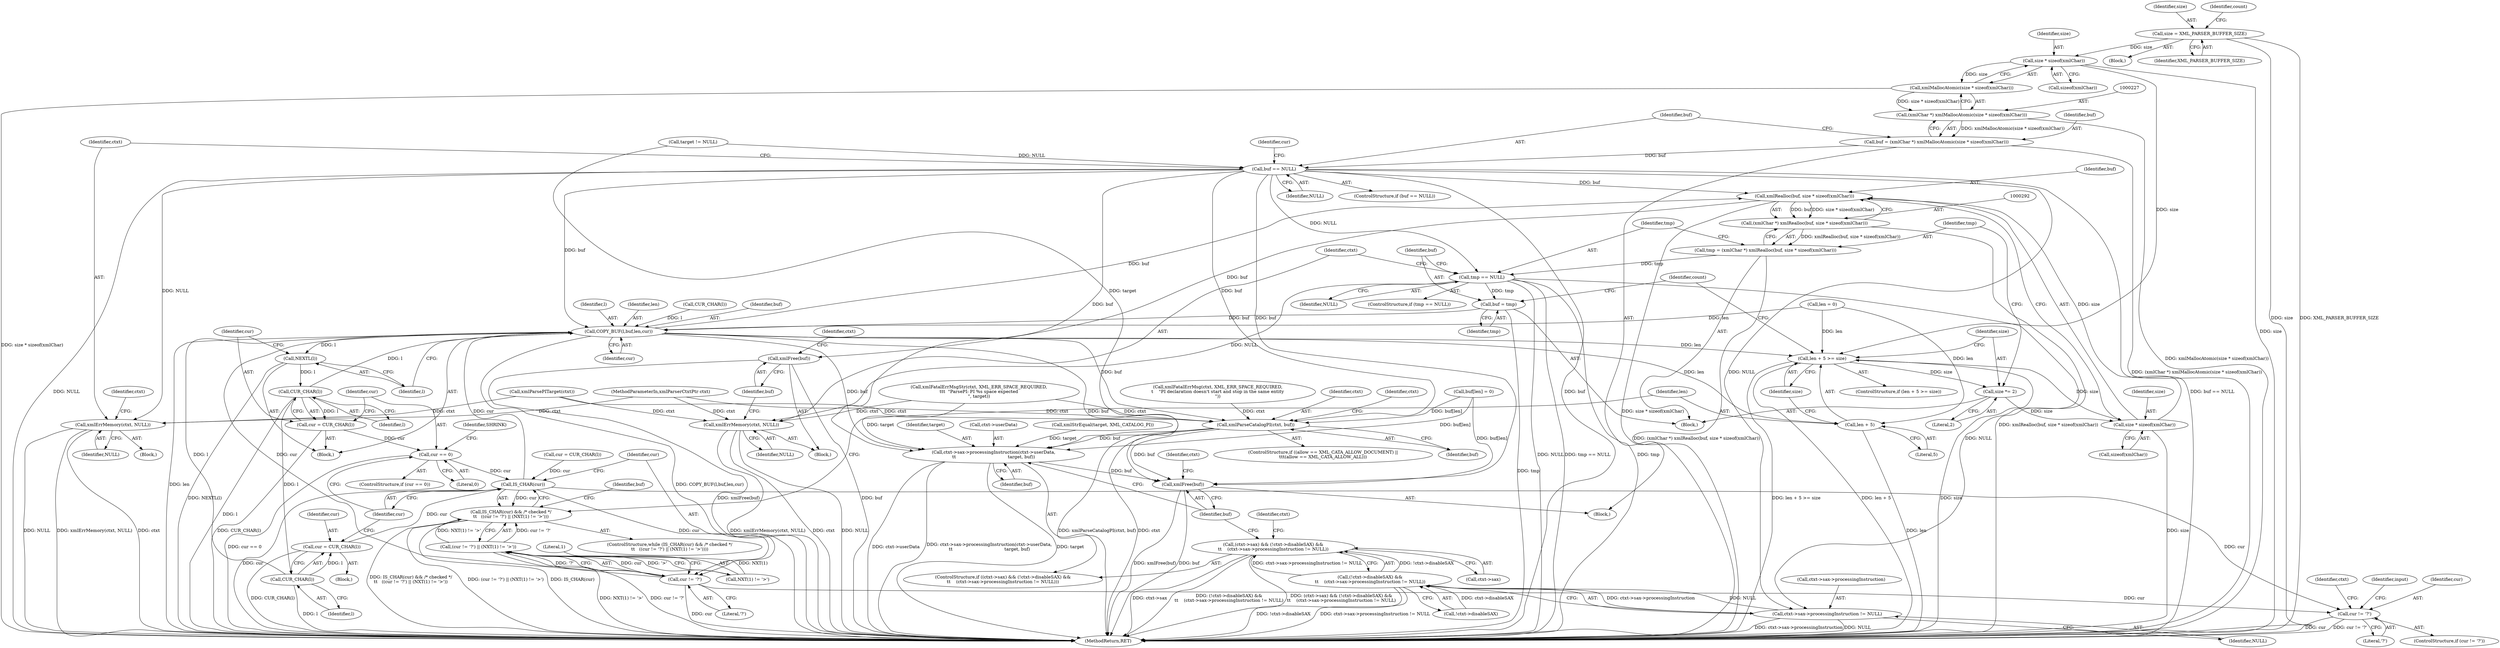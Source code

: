 digraph "0_Chrome_44a637b47793512bfb1d2589d43b8dc492a97629_0@API" {
"1000229" [label="(Call,size * sizeof(xmlChar))"];
"1000117" [label="(Call,size = XML_PARSER_BUFFER_SIZE)"];
"1000228" [label="(Call,xmlMallocAtomic(size * sizeof(xmlChar)))"];
"1000226" [label="(Call,(xmlChar *) xmlMallocAtomic(size * sizeof(xmlChar)))"];
"1000224" [label="(Call,buf = (xmlChar *) xmlMallocAtomic(size * sizeof(xmlChar)))"];
"1000234" [label="(Call,buf == NULL)"];
"1000238" [label="(Call,xmlErrMemory(ctxt, NULL))"];
"1000293" [label="(Call,xmlRealloc(buf, size * sizeof(xmlChar)))"];
"1000291" [label="(Call,(xmlChar *) xmlRealloc(buf, size * sizeof(xmlChar)))"];
"1000289" [label="(Call,tmp = (xmlChar *) xmlRealloc(buf, size * sizeof(xmlChar)))"];
"1000300" [label="(Call,tmp == NULL)"];
"1000304" [label="(Call,xmlErrMemory(ctxt, NULL))"];
"1000315" [label="(Call,buf = tmp)"];
"1000329" [label="(Call,COPY_BUF(l,buf,len,cur))"];
"1000279" [label="(Call,len + 5 >= size)"];
"1000286" [label="(Call,size *= 2)"];
"1000295" [label="(Call,size * sizeof(xmlChar))"];
"1000280" [label="(Call,len + 5)"];
"1000334" [label="(Call,NEXTL(l))"];
"1000338" [label="(Call,CUR_CHAR(l))"];
"1000336" [label="(Call,cur = CUR_CHAR(l))"];
"1000341" [label="(Call,cur == 0)"];
"1000267" [label="(Call,IS_CHAR(cur))"];
"1000266" [label="(Call,IS_CHAR(cur) && /* checked */\n\t\t   ((cur != '?') || (NXT(1) != '>')))"];
"1000270" [label="(Call,cur != '?')"];
"1000269" [label="(Call,(cur != '?') || (NXT(1) != '>'))"];
"1000357" [label="(Call,cur != '?')"];
"1000349" [label="(Call,CUR_CHAR(l))"];
"1000347" [label="(Call,cur = CUR_CHAR(l))"];
"1000406" [label="(Call,xmlParseCatalogPI(ctxt, buf))"];
"1000426" [label="(Call,ctxt->sax->processingInstruction(ctxt->userData,\n\t\t                                     target, buf))"];
"1000432" [label="(Call,xmlFree(buf))"];
"1000419" [label="(Call,ctxt->sax->processingInstruction != NULL)"];
"1000414" [label="(Call,(!ctxt->disableSAX) &&\n\t\t    (ctxt->sax->processingInstruction != NULL))"];
"1000410" [label="(Call,(ctxt->sax) && (!ctxt->disableSAX) &&\n\t\t    (ctxt->sax->processingInstruction != NULL))"];
"1000307" [label="(Call,xmlFree(buf))"];
"1000265" [label="(ControlStructure,while (IS_CHAR(cur) && /* checked */\n\t\t   ((cur != '?') || (NXT(1) != '>'))))"];
"1000117" [label="(Call,size = XML_PARSER_BUFFER_SIZE)"];
"1000308" [label="(Identifier,buf)"];
"1000235" [label="(Identifier,buf)"];
"1000243" [label="(Identifier,ctxt)"];
"1000340" [label="(ControlStructure,if (cur == 0))"];
"1000288" [label="(Literal,2)"];
"1000375" [label="(Call,xmlFatalErrMsg(ctxt, XML_ERR_SPACE_REQUIRED,\n\t    \"PI declaration doesn't start and stop in the same entity\n\"))"];
"1000295" [label="(Call,size * sizeof(xmlChar))"];
"1000286" [label="(Call,size *= 2)"];
"1000451" [label="(MethodReturn,RET)"];
"1000293" [label="(Call,xmlRealloc(buf, size * sizeof(xmlChar)))"];
"1000362" [label="(Identifier,ctxt)"];
"1000230" [label="(Identifier,size)"];
"1000304" [label="(Call,xmlErrMemory(ctxt, NULL))"];
"1000345" [label="(Identifier,SHRINK)"];
"1000336" [label="(Call,cur = CUR_CHAR(l))"];
"1000415" [label="(Call,!ctxt->disableSAX)"];
"1000271" [label="(Identifier,cur)"];
"1000330" [label="(Identifier,l)"];
"1000162" [label="(Call,target != NULL)"];
"1000290" [label="(Identifier,tmp)"];
"1000433" [label="(Identifier,buf)"];
"1000226" [label="(Call,(xmlChar *) xmlMallocAtomic(size * sizeof(xmlChar)))"];
"1000307" [label="(Call,xmlFree(buf))"];
"1000277" [label="(Block,)"];
"1000302" [label="(Identifier,NULL)"];
"1000359" [label="(Literal,'?')"];
"1000297" [label="(Call,sizeof(xmlChar))"];
"1000356" [label="(ControlStructure,if (cur != '?'))"];
"1000266" [label="(Call,IS_CHAR(cur) && /* checked */\n\t\t   ((cur != '?') || (NXT(1) != '>')))"];
"1000275" [label="(Literal,1)"];
"1000236" [label="(Identifier,NULL)"];
"1000311" [label="(Identifier,ctxt)"];
"1000118" [label="(Identifier,size)"];
"1000319" [label="(Identifier,count)"];
"1000255" [label="(Call,xmlFatalErrMsgStr(ctxt, XML_ERR_SPACE_REQUIRED,\n\t\t\t  \"ParsePI: PI %s space expected\n\", target))"];
"1000432" [label="(Call,xmlFree(buf))"];
"1000428" [label="(Identifier,ctxt)"];
"1000370" [label="(Identifier,input)"];
"1000159" [label="(Call,xmlParsePITarget(ctxt))"];
"1000349" [label="(Call,CUR_CHAR(l))"];
"1000165" [label="(Block,)"];
"1000238" [label="(Call,xmlErrMemory(ctxt, NULL))"];
"1000224" [label="(Call,buf = (xmlChar *) xmlMallocAtomic(size * sizeof(xmlChar)))"];
"1000231" [label="(Call,sizeof(xmlChar))"];
"1000353" [label="(Identifier,buf)"];
"1000344" [label="(Block,)"];
"1000280" [label="(Call,len + 5)"];
"1000234" [label="(Call,buf == NULL)"];
"1000329" [label="(Call,COPY_BUF(l,buf,len,cur))"];
"1000357" [label="(Call,cur != '?')"];
"1000351" [label="(Call,buf[len] = 0)"];
"1000430" [label="(Identifier,target)"];
"1000126" [label="(Identifier,count)"];
"1000268" [label="(Identifier,cur)"];
"1000443" [label="(Identifier,ctxt)"];
"1000279" [label="(Call,len + 5 >= size)"];
"1000106" [label="(MethodParameterIn,xmlParserCtxtPtr ctxt)"];
"1000315" [label="(Call,buf = tmp)"];
"1000299" [label="(ControlStructure,if (tmp == NULL))"];
"1000237" [label="(Block,)"];
"1000332" [label="(Identifier,len)"];
"1000425" [label="(Identifier,NULL)"];
"1000270" [label="(Call,cur != '?')"];
"1000426" [label="(Call,ctxt->sax->processingInstruction(ctxt->userData,\n\t\t                                     target, buf))"];
"1000240" [label="(Identifier,NULL)"];
"1000113" [label="(Call,len = 0)"];
"1000431" [label="(Identifier,buf)"];
"1000300" [label="(Call,tmp == NULL)"];
"1000407" [label="(Identifier,ctxt)"];
"1000411" [label="(Call,ctxt->sax)"];
"1000408" [label="(Identifier,buf)"];
"1000342" [label="(Identifier,cur)"];
"1000419" [label="(Call,ctxt->sax->processingInstruction != NULL)"];
"1000406" [label="(Call,xmlParseCatalogPI(ctxt, buf))"];
"1000263" [label="(Call,CUR_CHAR(l))"];
"1000272" [label="(Literal,'?')"];
"1000294" [label="(Identifier,buf)"];
"1000335" [label="(Identifier,l)"];
"1000239" [label="(Identifier,ctxt)"];
"1000348" [label="(Identifier,cur)"];
"1000334" [label="(Call,NEXTL(l))"];
"1000317" [label="(Identifier,tmp)"];
"1000107" [label="(Block,)"];
"1000233" [label="(ControlStructure,if (buf == NULL))"];
"1000296" [label="(Identifier,size)"];
"1000316" [label="(Identifier,buf)"];
"1000248" [label="(Identifier,cur)"];
"1000338" [label="(Call,CUR_CHAR(l))"];
"1000305" [label="(Identifier,ctxt)"];
"1000420" [label="(Call,ctxt->sax->processingInstruction)"];
"1000343" [label="(Literal,0)"];
"1000283" [label="(Identifier,size)"];
"1000410" [label="(Call,(ctxt->sax) && (!ctxt->disableSAX) &&\n\t\t    (ctxt->sax->processingInstruction != NULL))"];
"1000267" [label="(Call,IS_CHAR(cur))"];
"1000291" [label="(Call,(xmlChar *) xmlRealloc(buf, size * sizeof(xmlChar)))"];
"1000303" [label="(Block,)"];
"1000278" [label="(ControlStructure,if (len + 5 >= size))"];
"1000347" [label="(Call,cur = CUR_CHAR(l))"];
"1000333" [label="(Identifier,cur)"];
"1000225" [label="(Identifier,buf)"];
"1000119" [label="(Identifier,XML_PARSER_BUFFER_SIZE)"];
"1000284" [label="(Block,)"];
"1000427" [label="(Call,ctxt->userData)"];
"1000398" [label="(ControlStructure,if ((allow == XML_CATA_ALLOW_DOCUMENT) ||\n\t\t\t(allow == XML_CATA_ALLOW_ALL)))"];
"1000301" [label="(Identifier,tmp)"];
"1000281" [label="(Identifier,len)"];
"1000390" [label="(Call,xmlStrEqual(target, XML_CATALOG_PI))"];
"1000306" [label="(Identifier,NULL)"];
"1000269" [label="(Call,(cur != '?') || (NXT(1) != '>'))"];
"1000282" [label="(Literal,5)"];
"1000287" [label="(Identifier,size)"];
"1000339" [label="(Identifier,l)"];
"1000350" [label="(Identifier,l)"];
"1000228" [label="(Call,xmlMallocAtomic(size * sizeof(xmlChar)))"];
"1000273" [label="(Call,NXT(1) != '>')"];
"1000289" [label="(Call,tmp = (xmlChar *) xmlRealloc(buf, size * sizeof(xmlChar)))"];
"1000358" [label="(Identifier,cur)"];
"1000337" [label="(Identifier,cur)"];
"1000414" [label="(Call,(!ctxt->disableSAX) &&\n\t\t    (ctxt->sax->processingInstruction != NULL))"];
"1000261" [label="(Call,cur = CUR_CHAR(l))"];
"1000341" [label="(Call,cur == 0)"];
"1000331" [label="(Identifier,buf)"];
"1000412" [label="(Identifier,ctxt)"];
"1000409" [label="(ControlStructure,if ((ctxt->sax) && (!ctxt->disableSAX) &&\n\t\t    (ctxt->sax->processingInstruction != NULL)))"];
"1000229" [label="(Call,size * sizeof(xmlChar))"];
"1000229" -> "1000228"  [label="AST: "];
"1000229" -> "1000231"  [label="CFG: "];
"1000230" -> "1000229"  [label="AST: "];
"1000231" -> "1000229"  [label="AST: "];
"1000228" -> "1000229"  [label="CFG: "];
"1000229" -> "1000451"  [label="DDG: size"];
"1000229" -> "1000228"  [label="DDG: size"];
"1000117" -> "1000229"  [label="DDG: size"];
"1000229" -> "1000279"  [label="DDG: size"];
"1000117" -> "1000107"  [label="AST: "];
"1000117" -> "1000119"  [label="CFG: "];
"1000118" -> "1000117"  [label="AST: "];
"1000119" -> "1000117"  [label="AST: "];
"1000126" -> "1000117"  [label="CFG: "];
"1000117" -> "1000451"  [label="DDG: size"];
"1000117" -> "1000451"  [label="DDG: XML_PARSER_BUFFER_SIZE"];
"1000228" -> "1000226"  [label="AST: "];
"1000226" -> "1000228"  [label="CFG: "];
"1000228" -> "1000451"  [label="DDG: size * sizeof(xmlChar)"];
"1000228" -> "1000226"  [label="DDG: size * sizeof(xmlChar)"];
"1000226" -> "1000224"  [label="AST: "];
"1000227" -> "1000226"  [label="AST: "];
"1000224" -> "1000226"  [label="CFG: "];
"1000226" -> "1000451"  [label="DDG: xmlMallocAtomic(size * sizeof(xmlChar))"];
"1000226" -> "1000224"  [label="DDG: xmlMallocAtomic(size * sizeof(xmlChar))"];
"1000224" -> "1000165"  [label="AST: "];
"1000225" -> "1000224"  [label="AST: "];
"1000235" -> "1000224"  [label="CFG: "];
"1000224" -> "1000451"  [label="DDG: (xmlChar *) xmlMallocAtomic(size * sizeof(xmlChar))"];
"1000224" -> "1000234"  [label="DDG: buf"];
"1000234" -> "1000233"  [label="AST: "];
"1000234" -> "1000236"  [label="CFG: "];
"1000235" -> "1000234"  [label="AST: "];
"1000236" -> "1000234"  [label="AST: "];
"1000239" -> "1000234"  [label="CFG: "];
"1000248" -> "1000234"  [label="CFG: "];
"1000234" -> "1000451"  [label="DDG: NULL"];
"1000234" -> "1000451"  [label="DDG: buf"];
"1000234" -> "1000451"  [label="DDG: buf == NULL"];
"1000162" -> "1000234"  [label="DDG: NULL"];
"1000234" -> "1000238"  [label="DDG: NULL"];
"1000234" -> "1000293"  [label="DDG: buf"];
"1000234" -> "1000300"  [label="DDG: NULL"];
"1000234" -> "1000329"  [label="DDG: buf"];
"1000234" -> "1000406"  [label="DDG: buf"];
"1000234" -> "1000419"  [label="DDG: NULL"];
"1000234" -> "1000426"  [label="DDG: buf"];
"1000234" -> "1000432"  [label="DDG: buf"];
"1000238" -> "1000237"  [label="AST: "];
"1000238" -> "1000240"  [label="CFG: "];
"1000239" -> "1000238"  [label="AST: "];
"1000240" -> "1000238"  [label="AST: "];
"1000243" -> "1000238"  [label="CFG: "];
"1000238" -> "1000451"  [label="DDG: ctxt"];
"1000238" -> "1000451"  [label="DDG: NULL"];
"1000238" -> "1000451"  [label="DDG: xmlErrMemory(ctxt, NULL)"];
"1000159" -> "1000238"  [label="DDG: ctxt"];
"1000106" -> "1000238"  [label="DDG: ctxt"];
"1000293" -> "1000291"  [label="AST: "];
"1000293" -> "1000295"  [label="CFG: "];
"1000294" -> "1000293"  [label="AST: "];
"1000295" -> "1000293"  [label="AST: "];
"1000291" -> "1000293"  [label="CFG: "];
"1000293" -> "1000451"  [label="DDG: size * sizeof(xmlChar)"];
"1000293" -> "1000291"  [label="DDG: buf"];
"1000293" -> "1000291"  [label="DDG: size * sizeof(xmlChar)"];
"1000329" -> "1000293"  [label="DDG: buf"];
"1000295" -> "1000293"  [label="DDG: size"];
"1000293" -> "1000307"  [label="DDG: buf"];
"1000291" -> "1000289"  [label="AST: "];
"1000292" -> "1000291"  [label="AST: "];
"1000289" -> "1000291"  [label="CFG: "];
"1000291" -> "1000451"  [label="DDG: xmlRealloc(buf, size * sizeof(xmlChar))"];
"1000291" -> "1000289"  [label="DDG: xmlRealloc(buf, size * sizeof(xmlChar))"];
"1000289" -> "1000284"  [label="AST: "];
"1000290" -> "1000289"  [label="AST: "];
"1000301" -> "1000289"  [label="CFG: "];
"1000289" -> "1000451"  [label="DDG: (xmlChar *) xmlRealloc(buf, size * sizeof(xmlChar))"];
"1000289" -> "1000300"  [label="DDG: tmp"];
"1000300" -> "1000299"  [label="AST: "];
"1000300" -> "1000302"  [label="CFG: "];
"1000301" -> "1000300"  [label="AST: "];
"1000302" -> "1000300"  [label="AST: "];
"1000305" -> "1000300"  [label="CFG: "];
"1000316" -> "1000300"  [label="CFG: "];
"1000300" -> "1000451"  [label="DDG: tmp"];
"1000300" -> "1000451"  [label="DDG: NULL"];
"1000300" -> "1000451"  [label="DDG: tmp == NULL"];
"1000300" -> "1000304"  [label="DDG: NULL"];
"1000300" -> "1000315"  [label="DDG: tmp"];
"1000300" -> "1000419"  [label="DDG: NULL"];
"1000304" -> "1000303"  [label="AST: "];
"1000304" -> "1000306"  [label="CFG: "];
"1000305" -> "1000304"  [label="AST: "];
"1000306" -> "1000304"  [label="AST: "];
"1000308" -> "1000304"  [label="CFG: "];
"1000304" -> "1000451"  [label="DDG: xmlErrMemory(ctxt, NULL)"];
"1000304" -> "1000451"  [label="DDG: ctxt"];
"1000304" -> "1000451"  [label="DDG: NULL"];
"1000159" -> "1000304"  [label="DDG: ctxt"];
"1000255" -> "1000304"  [label="DDG: ctxt"];
"1000106" -> "1000304"  [label="DDG: ctxt"];
"1000315" -> "1000284"  [label="AST: "];
"1000315" -> "1000317"  [label="CFG: "];
"1000316" -> "1000315"  [label="AST: "];
"1000317" -> "1000315"  [label="AST: "];
"1000319" -> "1000315"  [label="CFG: "];
"1000315" -> "1000451"  [label="DDG: tmp"];
"1000315" -> "1000329"  [label="DDG: buf"];
"1000329" -> "1000277"  [label="AST: "];
"1000329" -> "1000333"  [label="CFG: "];
"1000330" -> "1000329"  [label="AST: "];
"1000331" -> "1000329"  [label="AST: "];
"1000332" -> "1000329"  [label="AST: "];
"1000333" -> "1000329"  [label="AST: "];
"1000335" -> "1000329"  [label="CFG: "];
"1000329" -> "1000451"  [label="DDG: len"];
"1000329" -> "1000451"  [label="DDG: COPY_BUF(l,buf,len,cur)"];
"1000329" -> "1000279"  [label="DDG: len"];
"1000329" -> "1000280"  [label="DDG: len"];
"1000338" -> "1000329"  [label="DDG: l"];
"1000263" -> "1000329"  [label="DDG: l"];
"1000349" -> "1000329"  [label="DDG: l"];
"1000113" -> "1000329"  [label="DDG: len"];
"1000267" -> "1000329"  [label="DDG: cur"];
"1000270" -> "1000329"  [label="DDG: cur"];
"1000329" -> "1000334"  [label="DDG: l"];
"1000329" -> "1000406"  [label="DDG: buf"];
"1000329" -> "1000426"  [label="DDG: buf"];
"1000329" -> "1000432"  [label="DDG: buf"];
"1000279" -> "1000278"  [label="AST: "];
"1000279" -> "1000283"  [label="CFG: "];
"1000280" -> "1000279"  [label="AST: "];
"1000283" -> "1000279"  [label="AST: "];
"1000287" -> "1000279"  [label="CFG: "];
"1000319" -> "1000279"  [label="CFG: "];
"1000279" -> "1000451"  [label="DDG: len + 5"];
"1000279" -> "1000451"  [label="DDG: size"];
"1000279" -> "1000451"  [label="DDG: len + 5 >= size"];
"1000113" -> "1000279"  [label="DDG: len"];
"1000295" -> "1000279"  [label="DDG: size"];
"1000279" -> "1000286"  [label="DDG: size"];
"1000286" -> "1000284"  [label="AST: "];
"1000286" -> "1000288"  [label="CFG: "];
"1000287" -> "1000286"  [label="AST: "];
"1000288" -> "1000286"  [label="AST: "];
"1000290" -> "1000286"  [label="CFG: "];
"1000286" -> "1000295"  [label="DDG: size"];
"1000295" -> "1000297"  [label="CFG: "];
"1000296" -> "1000295"  [label="AST: "];
"1000297" -> "1000295"  [label="AST: "];
"1000295" -> "1000451"  [label="DDG: size"];
"1000280" -> "1000282"  [label="CFG: "];
"1000281" -> "1000280"  [label="AST: "];
"1000282" -> "1000280"  [label="AST: "];
"1000283" -> "1000280"  [label="CFG: "];
"1000280" -> "1000451"  [label="DDG: len"];
"1000113" -> "1000280"  [label="DDG: len"];
"1000334" -> "1000277"  [label="AST: "];
"1000334" -> "1000335"  [label="CFG: "];
"1000335" -> "1000334"  [label="AST: "];
"1000337" -> "1000334"  [label="CFG: "];
"1000334" -> "1000451"  [label="DDG: NEXTL(l)"];
"1000334" -> "1000338"  [label="DDG: l"];
"1000338" -> "1000336"  [label="AST: "];
"1000338" -> "1000339"  [label="CFG: "];
"1000339" -> "1000338"  [label="AST: "];
"1000336" -> "1000338"  [label="CFG: "];
"1000338" -> "1000451"  [label="DDG: l"];
"1000338" -> "1000336"  [label="DDG: l"];
"1000338" -> "1000349"  [label="DDG: l"];
"1000336" -> "1000277"  [label="AST: "];
"1000337" -> "1000336"  [label="AST: "];
"1000342" -> "1000336"  [label="CFG: "];
"1000336" -> "1000451"  [label="DDG: CUR_CHAR(l)"];
"1000336" -> "1000341"  [label="DDG: cur"];
"1000341" -> "1000340"  [label="AST: "];
"1000341" -> "1000343"  [label="CFG: "];
"1000342" -> "1000341"  [label="AST: "];
"1000343" -> "1000341"  [label="AST: "];
"1000268" -> "1000341"  [label="CFG: "];
"1000345" -> "1000341"  [label="CFG: "];
"1000341" -> "1000451"  [label="DDG: cur == 0"];
"1000341" -> "1000267"  [label="DDG: cur"];
"1000267" -> "1000266"  [label="AST: "];
"1000267" -> "1000268"  [label="CFG: "];
"1000268" -> "1000267"  [label="AST: "];
"1000271" -> "1000267"  [label="CFG: "];
"1000266" -> "1000267"  [label="CFG: "];
"1000267" -> "1000451"  [label="DDG: cur"];
"1000267" -> "1000266"  [label="DDG: cur"];
"1000347" -> "1000267"  [label="DDG: cur"];
"1000261" -> "1000267"  [label="DDG: cur"];
"1000267" -> "1000270"  [label="DDG: cur"];
"1000267" -> "1000357"  [label="DDG: cur"];
"1000266" -> "1000265"  [label="AST: "];
"1000266" -> "1000269"  [label="CFG: "];
"1000269" -> "1000266"  [label="AST: "];
"1000281" -> "1000266"  [label="CFG: "];
"1000353" -> "1000266"  [label="CFG: "];
"1000266" -> "1000451"  [label="DDG: (cur != '?') || (NXT(1) != '>')"];
"1000266" -> "1000451"  [label="DDG: IS_CHAR(cur)"];
"1000266" -> "1000451"  [label="DDG: IS_CHAR(cur) && /* checked */\n\t\t   ((cur != '?') || (NXT(1) != '>'))"];
"1000269" -> "1000266"  [label="DDG: cur != '?'"];
"1000269" -> "1000266"  [label="DDG: NXT(1) != '>'"];
"1000270" -> "1000269"  [label="AST: "];
"1000270" -> "1000272"  [label="CFG: "];
"1000271" -> "1000270"  [label="AST: "];
"1000272" -> "1000270"  [label="AST: "];
"1000275" -> "1000270"  [label="CFG: "];
"1000269" -> "1000270"  [label="CFG: "];
"1000270" -> "1000451"  [label="DDG: cur"];
"1000270" -> "1000269"  [label="DDG: cur"];
"1000270" -> "1000269"  [label="DDG: '?'"];
"1000270" -> "1000357"  [label="DDG: cur"];
"1000269" -> "1000273"  [label="CFG: "];
"1000273" -> "1000269"  [label="AST: "];
"1000269" -> "1000451"  [label="DDG: NXT(1) != '>'"];
"1000269" -> "1000451"  [label="DDG: cur != '?'"];
"1000273" -> "1000269"  [label="DDG: NXT(1)"];
"1000273" -> "1000269"  [label="DDG: '>'"];
"1000357" -> "1000356"  [label="AST: "];
"1000357" -> "1000359"  [label="CFG: "];
"1000358" -> "1000357"  [label="AST: "];
"1000359" -> "1000357"  [label="AST: "];
"1000362" -> "1000357"  [label="CFG: "];
"1000370" -> "1000357"  [label="CFG: "];
"1000357" -> "1000451"  [label="DDG: cur != '?'"];
"1000357" -> "1000451"  [label="DDG: cur"];
"1000349" -> "1000347"  [label="AST: "];
"1000349" -> "1000350"  [label="CFG: "];
"1000350" -> "1000349"  [label="AST: "];
"1000347" -> "1000349"  [label="CFG: "];
"1000349" -> "1000451"  [label="DDG: l"];
"1000349" -> "1000347"  [label="DDG: l"];
"1000347" -> "1000344"  [label="AST: "];
"1000348" -> "1000347"  [label="AST: "];
"1000268" -> "1000347"  [label="CFG: "];
"1000347" -> "1000451"  [label="DDG: CUR_CHAR(l)"];
"1000406" -> "1000398"  [label="AST: "];
"1000406" -> "1000408"  [label="CFG: "];
"1000407" -> "1000406"  [label="AST: "];
"1000408" -> "1000406"  [label="AST: "];
"1000412" -> "1000406"  [label="CFG: "];
"1000406" -> "1000451"  [label="DDG: ctxt"];
"1000406" -> "1000451"  [label="DDG: xmlParseCatalogPI(ctxt, buf)"];
"1000375" -> "1000406"  [label="DDG: ctxt"];
"1000159" -> "1000406"  [label="DDG: ctxt"];
"1000255" -> "1000406"  [label="DDG: ctxt"];
"1000106" -> "1000406"  [label="DDG: ctxt"];
"1000351" -> "1000406"  [label="DDG: buf[len]"];
"1000406" -> "1000426"  [label="DDG: buf"];
"1000406" -> "1000432"  [label="DDG: buf"];
"1000426" -> "1000409"  [label="AST: "];
"1000426" -> "1000431"  [label="CFG: "];
"1000427" -> "1000426"  [label="AST: "];
"1000430" -> "1000426"  [label="AST: "];
"1000431" -> "1000426"  [label="AST: "];
"1000433" -> "1000426"  [label="CFG: "];
"1000426" -> "1000451"  [label="DDG: ctxt->userData"];
"1000426" -> "1000451"  [label="DDG: ctxt->sax->processingInstruction(ctxt->userData,\n\t\t                                     target, buf)"];
"1000426" -> "1000451"  [label="DDG: target"];
"1000255" -> "1000426"  [label="DDG: target"];
"1000390" -> "1000426"  [label="DDG: target"];
"1000162" -> "1000426"  [label="DDG: target"];
"1000351" -> "1000426"  [label="DDG: buf[len]"];
"1000426" -> "1000432"  [label="DDG: buf"];
"1000432" -> "1000165"  [label="AST: "];
"1000432" -> "1000433"  [label="CFG: "];
"1000433" -> "1000432"  [label="AST: "];
"1000443" -> "1000432"  [label="CFG: "];
"1000432" -> "1000451"  [label="DDG: xmlFree(buf)"];
"1000432" -> "1000451"  [label="DDG: buf"];
"1000351" -> "1000432"  [label="DDG: buf[len]"];
"1000419" -> "1000414"  [label="AST: "];
"1000419" -> "1000425"  [label="CFG: "];
"1000420" -> "1000419"  [label="AST: "];
"1000425" -> "1000419"  [label="AST: "];
"1000414" -> "1000419"  [label="CFG: "];
"1000419" -> "1000451"  [label="DDG: ctxt->sax->processingInstruction"];
"1000419" -> "1000451"  [label="DDG: NULL"];
"1000419" -> "1000414"  [label="DDG: ctxt->sax->processingInstruction"];
"1000419" -> "1000414"  [label="DDG: NULL"];
"1000414" -> "1000410"  [label="AST: "];
"1000414" -> "1000415"  [label="CFG: "];
"1000415" -> "1000414"  [label="AST: "];
"1000410" -> "1000414"  [label="CFG: "];
"1000414" -> "1000451"  [label="DDG: !ctxt->disableSAX"];
"1000414" -> "1000451"  [label="DDG: ctxt->sax->processingInstruction != NULL"];
"1000414" -> "1000410"  [label="DDG: !ctxt->disableSAX"];
"1000414" -> "1000410"  [label="DDG: ctxt->sax->processingInstruction != NULL"];
"1000415" -> "1000414"  [label="DDG: ctxt->disableSAX"];
"1000410" -> "1000409"  [label="AST: "];
"1000410" -> "1000411"  [label="CFG: "];
"1000411" -> "1000410"  [label="AST: "];
"1000428" -> "1000410"  [label="CFG: "];
"1000433" -> "1000410"  [label="CFG: "];
"1000410" -> "1000451"  [label="DDG: ctxt->sax"];
"1000410" -> "1000451"  [label="DDG: (!ctxt->disableSAX) &&\n\t\t    (ctxt->sax->processingInstruction != NULL)"];
"1000410" -> "1000451"  [label="DDG: (ctxt->sax) && (!ctxt->disableSAX) &&\n\t\t    (ctxt->sax->processingInstruction != NULL)"];
"1000307" -> "1000303"  [label="AST: "];
"1000307" -> "1000308"  [label="CFG: "];
"1000308" -> "1000307"  [label="AST: "];
"1000311" -> "1000307"  [label="CFG: "];
"1000307" -> "1000451"  [label="DDG: xmlFree(buf)"];
"1000307" -> "1000451"  [label="DDG: buf"];
}
